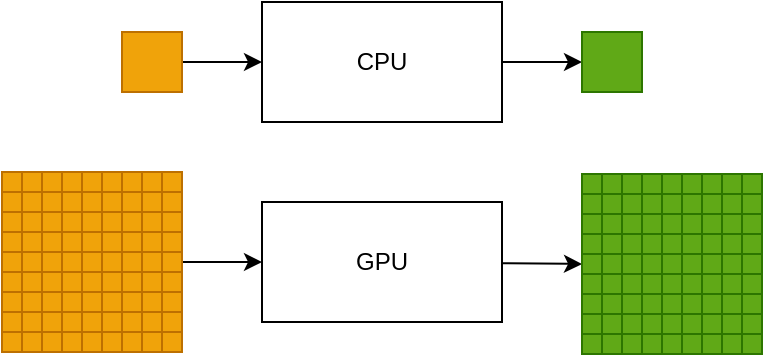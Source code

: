 <mxfile>
    <diagram id="CDDgfF9AUKFzXcaufcwi" name="Page-1">
        <mxGraphModel dx="642" dy="1118" grid="1" gridSize="10" guides="1" tooltips="1" connect="1" arrows="1" fold="1" page="1" pageScale="1" pageWidth="850" pageHeight="1100" math="0" shadow="0">
            <root>
                <mxCell id="0"/>
                <mxCell id="1" parent="0"/>
                <mxCell id="7" value="" style="edgeStyle=none;html=1;" parent="1" source="2" target="4" edge="1">
                    <mxGeometry relative="1" as="geometry"/>
                </mxCell>
                <mxCell id="2" value="CPU" style="rounded=0;whiteSpace=wrap;html=1;" parent="1" vertex="1">
                    <mxGeometry x="240" y="290" width="120" height="60" as="geometry"/>
                </mxCell>
                <mxCell id="6" value="" style="edgeStyle=none;html=1;" parent="1" source="3" target="2" edge="1">
                    <mxGeometry relative="1" as="geometry"/>
                </mxCell>
                <mxCell id="3" value="" style="rounded=0;whiteSpace=wrap;html=1;fillColor=#f0a30a;fontColor=#000000;strokeColor=#BD7000;" parent="1" vertex="1">
                    <mxGeometry x="170" y="305" width="30" height="30" as="geometry"/>
                </mxCell>
                <mxCell id="4" value="" style="rounded=0;whiteSpace=wrap;html=1;fillColor=#60a917;fontColor=#ffffff;strokeColor=#2D7600;" parent="1" vertex="1">
                    <mxGeometry x="400" y="305" width="30" height="30" as="geometry"/>
                </mxCell>
                <mxCell id="308" style="edgeStyle=none;html=1;entryX=0;entryY=0.5;entryDx=0;entryDy=0;" parent="1" source="9" target="240" edge="1">
                    <mxGeometry relative="1" as="geometry">
                        <mxPoint x="380" y="430" as="targetPoint"/>
                    </mxGeometry>
                </mxCell>
                <mxCell id="9" value="GPU" style="rounded=0;whiteSpace=wrap;html=1;" parent="1" vertex="1">
                    <mxGeometry x="240" y="390" width="120" height="60" as="geometry"/>
                </mxCell>
                <mxCell id="298" style="edgeStyle=none;html=1;exitX=1;exitY=0.5;exitDx=0;exitDy=0;entryX=0;entryY=0.5;entryDx=0;entryDy=0;" parent="1" source="133" target="9" edge="1">
                    <mxGeometry relative="1" as="geometry"/>
                </mxCell>
                <mxCell id="306" value="" style="group" parent="1" vertex="1" connectable="0">
                    <mxGeometry x="400" y="376" width="90" height="90" as="geometry"/>
                </mxCell>
                <mxCell id="179" value="" style="group;fillColor=#60a917;fontColor=#ffffff;strokeColor=#2D7600;container=0;" parent="306" vertex="1" connectable="0">
                    <mxGeometry x="60" width="30" height="30" as="geometry"/>
                </mxCell>
                <mxCell id="218" value="" style="group;fillColor=#60a917;fontColor=#ffffff;strokeColor=#2D7600;container=0;" parent="306" vertex="1" connectable="0">
                    <mxGeometry x="60" y="30" width="30" height="30" as="geometry"/>
                </mxCell>
                <mxCell id="257" value="" style="group;fillColor=#60a917;fontColor=#ffffff;strokeColor=#2D7600;container=0;" parent="306" vertex="1" connectable="0">
                    <mxGeometry x="60" y="60" width="30" height="30" as="geometry"/>
                </mxCell>
                <mxCell id="180" value="" style="group;fillColor=#60a917;fontColor=#ffffff;strokeColor=#2D7600;container=0;" parent="306" vertex="1" connectable="0">
                    <mxGeometry x="60" width="30" height="30" as="geometry"/>
                </mxCell>
                <mxCell id="210" value="" style="group;fillColor=#60a917;fontColor=#ffffff;strokeColor=#2D7600;container=0;" parent="306" vertex="1" connectable="0">
                    <mxGeometry x="60" y="10" width="30" height="10" as="geometry"/>
                </mxCell>
                <mxCell id="214" value="" style="group;fillColor=#60a917;fontColor=#ffffff;strokeColor=#2D7600;container=0;" parent="306" vertex="1" connectable="0">
                    <mxGeometry x="60" y="20" width="30" height="10" as="geometry"/>
                </mxCell>
                <mxCell id="181" value="" style="rounded=0;whiteSpace=wrap;html=1;fillColor=#60a917;fontColor=#ffffff;strokeColor=#2D7600;container=0;" parent="306" vertex="1">
                    <mxGeometry x="80" width="10" height="10" as="geometry"/>
                </mxCell>
                <mxCell id="182" value="" style="rounded=0;whiteSpace=wrap;html=1;fillColor=#60a917;fontColor=#ffffff;strokeColor=#2D7600;container=0;" parent="306" vertex="1">
                    <mxGeometry x="70" width="10" height="10" as="geometry"/>
                </mxCell>
                <mxCell id="183" value="" style="rounded=0;whiteSpace=wrap;html=1;fillColor=#60a917;fontColor=#ffffff;strokeColor=#2D7600;container=0;" parent="306" vertex="1">
                    <mxGeometry x="60" width="10" height="10" as="geometry"/>
                </mxCell>
                <mxCell id="184" value="" style="group;fillColor=#60a917;fontColor=#ffffff;strokeColor=#2D7600;container=0;" parent="306" vertex="1" connectable="0">
                    <mxGeometry x="30" width="30" height="30" as="geometry"/>
                </mxCell>
                <mxCell id="185" value="" style="group;fillColor=#60a917;fontColor=#ffffff;strokeColor=#2D7600;container=0;" parent="306" vertex="1" connectable="0">
                    <mxGeometry x="30" width="30" height="10" as="geometry"/>
                </mxCell>
                <mxCell id="189" value="" style="group;fillColor=#60a917;fontColor=#ffffff;strokeColor=#2D7600;container=0;" parent="306" vertex="1" connectable="0">
                    <mxGeometry x="30" y="10" width="30" height="20" as="geometry"/>
                </mxCell>
                <mxCell id="206" value="" style="group;fillColor=#60a917;fontColor=#ffffff;strokeColor=#2D7600;container=0;" parent="306" vertex="1" connectable="0">
                    <mxGeometry x="30" y="20" width="30" height="10" as="geometry"/>
                </mxCell>
                <mxCell id="186" value="" style="rounded=0;whiteSpace=wrap;html=1;fillColor=#60a917;fontColor=#ffffff;strokeColor=#2D7600;container=0;" parent="306" vertex="1">
                    <mxGeometry x="50" width="10" height="10" as="geometry"/>
                </mxCell>
                <mxCell id="187" value="" style="rounded=0;whiteSpace=wrap;html=1;fillColor=#60a917;fontColor=#ffffff;strokeColor=#2D7600;container=0;" parent="306" vertex="1">
                    <mxGeometry x="40" width="10" height="10" as="geometry"/>
                </mxCell>
                <mxCell id="188" value="" style="rounded=0;whiteSpace=wrap;html=1;fillColor=#60a917;fontColor=#ffffff;strokeColor=#2D7600;container=0;" parent="306" vertex="1">
                    <mxGeometry x="30" width="10" height="10" as="geometry"/>
                </mxCell>
                <mxCell id="190" value="" style="rounded=0;whiteSpace=wrap;html=1;fillColor=#60a917;fontColor=#ffffff;strokeColor=#2D7600;container=0;" parent="306" vertex="1">
                    <mxGeometry x="50" y="10" width="10" height="10" as="geometry"/>
                </mxCell>
                <mxCell id="191" value="" style="rounded=0;whiteSpace=wrap;html=1;fillColor=#60a917;fontColor=#ffffff;strokeColor=#2D7600;container=0;" parent="306" vertex="1">
                    <mxGeometry x="40" y="10" width="10" height="10" as="geometry"/>
                </mxCell>
                <mxCell id="192" value="" style="rounded=0;whiteSpace=wrap;html=1;fillColor=#60a917;fontColor=#ffffff;strokeColor=#2D7600;container=0;" parent="306" vertex="1">
                    <mxGeometry x="30" y="10" width="10" height="10" as="geometry"/>
                </mxCell>
                <mxCell id="193" value="" style="group;fillColor=#60a917;fontColor=#ffffff;strokeColor=#2D7600;container=0;" parent="306" vertex="1" connectable="0">
                    <mxGeometry width="30" height="30" as="geometry"/>
                </mxCell>
                <mxCell id="194" value="" style="group;fillColor=#60a917;fontColor=#ffffff;strokeColor=#2D7600;container=0;" parent="306" vertex="1" connectable="0">
                    <mxGeometry width="30" height="10" as="geometry"/>
                </mxCell>
                <mxCell id="198" value="" style="group;fillColor=#60a917;fontColor=#ffffff;strokeColor=#2D7600;container=0;" parent="306" vertex="1" connectable="0">
                    <mxGeometry y="10" width="30" height="10" as="geometry"/>
                </mxCell>
                <mxCell id="202" value="" style="group;fillColor=#60a917;fontColor=#ffffff;strokeColor=#2D7600;container=0;" parent="306" vertex="1" connectable="0">
                    <mxGeometry y="20" width="30" height="10" as="geometry"/>
                </mxCell>
                <mxCell id="195" value="" style="rounded=0;whiteSpace=wrap;html=1;fillColor=#60a917;fontColor=#ffffff;strokeColor=#2D7600;container=0;" parent="306" vertex="1">
                    <mxGeometry x="20" width="10" height="10" as="geometry"/>
                </mxCell>
                <mxCell id="196" value="" style="rounded=0;whiteSpace=wrap;html=1;fillColor=#60a917;fontColor=#ffffff;strokeColor=#2D7600;container=0;" parent="306" vertex="1">
                    <mxGeometry x="10" width="10" height="10" as="geometry"/>
                </mxCell>
                <mxCell id="197" value="" style="rounded=0;whiteSpace=wrap;html=1;fillColor=#60a917;fontColor=#ffffff;strokeColor=#2D7600;container=0;" parent="306" vertex="1">
                    <mxGeometry width="10" height="10" as="geometry"/>
                </mxCell>
                <mxCell id="199" value="" style="rounded=0;whiteSpace=wrap;html=1;fillColor=#60a917;fontColor=#ffffff;strokeColor=#2D7600;container=0;" parent="306" vertex="1">
                    <mxGeometry x="20" y="10" width="10" height="10" as="geometry"/>
                </mxCell>
                <mxCell id="200" value="" style="rounded=0;whiteSpace=wrap;html=1;fillColor=#60a917;fontColor=#ffffff;strokeColor=#2D7600;container=0;" parent="306" vertex="1">
                    <mxGeometry x="10" y="10" width="10" height="10" as="geometry"/>
                </mxCell>
                <mxCell id="201" value="" style="rounded=0;whiteSpace=wrap;html=1;fillColor=#60a917;fontColor=#ffffff;strokeColor=#2D7600;container=0;" parent="306" vertex="1">
                    <mxGeometry y="10" width="10" height="10" as="geometry"/>
                </mxCell>
                <mxCell id="203" value="" style="rounded=0;whiteSpace=wrap;html=1;fillColor=#60a917;fontColor=#ffffff;strokeColor=#2D7600;container=0;" parent="306" vertex="1">
                    <mxGeometry x="20" y="20" width="10" height="10" as="geometry"/>
                </mxCell>
                <mxCell id="204" value="" style="rounded=0;whiteSpace=wrap;html=1;fillColor=#60a917;fontColor=#ffffff;strokeColor=#2D7600;container=0;" parent="306" vertex="1">
                    <mxGeometry x="10" y="20" width="10" height="10" as="geometry"/>
                </mxCell>
                <mxCell id="205" value="" style="rounded=0;whiteSpace=wrap;html=1;fillColor=#60a917;fontColor=#ffffff;strokeColor=#2D7600;container=0;" parent="306" vertex="1">
                    <mxGeometry y="20" width="10" height="10" as="geometry"/>
                </mxCell>
                <mxCell id="207" value="" style="rounded=0;whiteSpace=wrap;html=1;fillColor=#60a917;fontColor=#ffffff;strokeColor=#2D7600;container=0;" parent="306" vertex="1">
                    <mxGeometry x="50" y="20" width="10" height="10" as="geometry"/>
                </mxCell>
                <mxCell id="208" value="" style="rounded=0;whiteSpace=wrap;html=1;fillColor=#60a917;fontColor=#ffffff;strokeColor=#2D7600;container=0;" parent="306" vertex="1">
                    <mxGeometry x="40" y="20" width="10" height="10" as="geometry"/>
                </mxCell>
                <mxCell id="209" value="" style="rounded=0;whiteSpace=wrap;html=1;fillColor=#60a917;fontColor=#ffffff;strokeColor=#2D7600;container=0;" parent="306" vertex="1">
                    <mxGeometry x="30" y="20" width="10" height="10" as="geometry"/>
                </mxCell>
                <mxCell id="211" value="" style="rounded=0;whiteSpace=wrap;html=1;fillColor=#60a917;fontColor=#ffffff;strokeColor=#2D7600;container=0;" parent="306" vertex="1">
                    <mxGeometry x="80" y="10" width="10" height="10" as="geometry"/>
                </mxCell>
                <mxCell id="212" value="" style="rounded=0;whiteSpace=wrap;html=1;fillColor=#60a917;fontColor=#ffffff;strokeColor=#2D7600;container=0;" parent="306" vertex="1">
                    <mxGeometry x="70" y="10" width="10" height="10" as="geometry"/>
                </mxCell>
                <mxCell id="213" value="" style="rounded=0;whiteSpace=wrap;html=1;fillColor=#60a917;fontColor=#ffffff;strokeColor=#2D7600;container=0;" parent="306" vertex="1">
                    <mxGeometry x="60" y="10" width="10" height="10" as="geometry"/>
                </mxCell>
                <mxCell id="215" value="" style="rounded=0;whiteSpace=wrap;html=1;fillColor=#60a917;fontColor=#ffffff;strokeColor=#2D7600;container=0;" parent="306" vertex="1">
                    <mxGeometry x="80" y="20" width="10" height="10" as="geometry"/>
                </mxCell>
                <mxCell id="216" value="" style="rounded=0;whiteSpace=wrap;html=1;fillColor=#60a917;fontColor=#ffffff;strokeColor=#2D7600;container=0;" parent="306" vertex="1">
                    <mxGeometry x="70" y="20" width="10" height="10" as="geometry"/>
                </mxCell>
                <mxCell id="217" value="" style="rounded=0;whiteSpace=wrap;html=1;fillColor=#60a917;fontColor=#ffffff;strokeColor=#2D7600;container=0;" parent="306" vertex="1">
                    <mxGeometry x="60" y="20" width="10" height="10" as="geometry"/>
                </mxCell>
                <mxCell id="219" value="" style="group;fillColor=#60a917;fontColor=#ffffff;strokeColor=#2D7600;container=0;" parent="306" vertex="1" connectable="0">
                    <mxGeometry x="60" y="30" width="30" height="30" as="geometry"/>
                </mxCell>
                <mxCell id="249" value="" style="group;fillColor=#60a917;fontColor=#ffffff;strokeColor=#2D7600;container=0;" parent="306" vertex="1" connectable="0">
                    <mxGeometry x="60" y="40" width="30" height="10" as="geometry"/>
                </mxCell>
                <mxCell id="253" value="" style="group;fillColor=#60a917;fontColor=#ffffff;strokeColor=#2D7600;container=0;" parent="306" vertex="1" connectable="0">
                    <mxGeometry x="60" y="50" width="30" height="10" as="geometry"/>
                </mxCell>
                <mxCell id="220" value="" style="rounded=0;whiteSpace=wrap;html=1;fillColor=#60a917;fontColor=#ffffff;strokeColor=#2D7600;container=0;" parent="306" vertex="1">
                    <mxGeometry x="80" y="30" width="10" height="10" as="geometry"/>
                </mxCell>
                <mxCell id="221" value="" style="rounded=0;whiteSpace=wrap;html=1;fillColor=#60a917;fontColor=#ffffff;strokeColor=#2D7600;container=0;" parent="306" vertex="1">
                    <mxGeometry x="70" y="30" width="10" height="10" as="geometry"/>
                </mxCell>
                <mxCell id="222" value="" style="rounded=0;whiteSpace=wrap;html=1;fillColor=#60a917;fontColor=#ffffff;strokeColor=#2D7600;container=0;" parent="306" vertex="1">
                    <mxGeometry x="60" y="30" width="10" height="10" as="geometry"/>
                </mxCell>
                <mxCell id="223" value="" style="group;fillColor=#60a917;fontColor=#ffffff;strokeColor=#2D7600;container=0;" parent="306" vertex="1" connectable="0">
                    <mxGeometry x="30" y="30" width="30" height="30" as="geometry"/>
                </mxCell>
                <mxCell id="224" value="" style="group;fillColor=#60a917;fontColor=#ffffff;strokeColor=#2D7600;container=0;" parent="306" vertex="1" connectable="0">
                    <mxGeometry x="30" y="30" width="30" height="10" as="geometry"/>
                </mxCell>
                <mxCell id="228" value="" style="group;fillColor=#60a917;fontColor=#ffffff;strokeColor=#2D7600;container=0;" parent="306" vertex="1" connectable="0">
                    <mxGeometry x="30" y="40" width="30" height="20" as="geometry"/>
                </mxCell>
                <mxCell id="245" value="" style="group;fillColor=#60a917;fontColor=#ffffff;strokeColor=#2D7600;container=0;" parent="306" vertex="1" connectable="0">
                    <mxGeometry x="30" y="50" width="30" height="10" as="geometry"/>
                </mxCell>
                <mxCell id="225" value="" style="rounded=0;whiteSpace=wrap;html=1;fillColor=#60a917;fontColor=#ffffff;strokeColor=#2D7600;container=0;" parent="306" vertex="1">
                    <mxGeometry x="50" y="30" width="10" height="10" as="geometry"/>
                </mxCell>
                <mxCell id="226" value="" style="rounded=0;whiteSpace=wrap;html=1;fillColor=#60a917;fontColor=#ffffff;strokeColor=#2D7600;container=0;" parent="306" vertex="1">
                    <mxGeometry x="40" y="30" width="10" height="10" as="geometry"/>
                </mxCell>
                <mxCell id="227" value="" style="rounded=0;whiteSpace=wrap;html=1;fillColor=#60a917;fontColor=#ffffff;strokeColor=#2D7600;container=0;" parent="306" vertex="1">
                    <mxGeometry x="30" y="30" width="10" height="10" as="geometry"/>
                </mxCell>
                <mxCell id="229" value="" style="rounded=0;whiteSpace=wrap;html=1;fillColor=#60a917;fontColor=#ffffff;strokeColor=#2D7600;container=0;" parent="306" vertex="1">
                    <mxGeometry x="50" y="40" width="10" height="10" as="geometry"/>
                </mxCell>
                <mxCell id="230" value="" style="rounded=0;whiteSpace=wrap;html=1;fillColor=#60a917;fontColor=#ffffff;strokeColor=#2D7600;container=0;" parent="306" vertex="1">
                    <mxGeometry x="40" y="40" width="10" height="10" as="geometry"/>
                </mxCell>
                <mxCell id="231" value="" style="rounded=0;whiteSpace=wrap;html=1;fillColor=#60a917;fontColor=#ffffff;strokeColor=#2D7600;container=0;" parent="306" vertex="1">
                    <mxGeometry x="30" y="40" width="10" height="10" as="geometry"/>
                </mxCell>
                <mxCell id="232" value="" style="group;fillColor=#60a917;fontColor=#ffffff;strokeColor=#2D7600;container=0;" parent="306" vertex="1" connectable="0">
                    <mxGeometry y="30" width="30" height="30" as="geometry"/>
                </mxCell>
                <mxCell id="233" value="" style="group;fillColor=#60a917;fontColor=#ffffff;strokeColor=#2D7600;container=0;" parent="306" vertex="1" connectable="0">
                    <mxGeometry y="30" width="30" height="10" as="geometry"/>
                </mxCell>
                <mxCell id="237" value="" style="group;fillColor=#60a917;fontColor=#ffffff;strokeColor=#2D7600;container=0;" parent="306" vertex="1" connectable="0">
                    <mxGeometry y="40" width="30" height="10" as="geometry"/>
                </mxCell>
                <mxCell id="241" value="" style="group;fillColor=#60a917;fontColor=#ffffff;strokeColor=#2D7600;container=0;" parent="306" vertex="1" connectable="0">
                    <mxGeometry y="50" width="30" height="10" as="geometry"/>
                </mxCell>
                <mxCell id="234" value="" style="rounded=0;whiteSpace=wrap;html=1;fillColor=#60a917;fontColor=#ffffff;strokeColor=#2D7600;container=0;" parent="306" vertex="1">
                    <mxGeometry x="20" y="30" width="10" height="10" as="geometry"/>
                </mxCell>
                <mxCell id="235" value="" style="rounded=0;whiteSpace=wrap;html=1;fillColor=#60a917;fontColor=#ffffff;strokeColor=#2D7600;container=0;" parent="306" vertex="1">
                    <mxGeometry x="10" y="30" width="10" height="10" as="geometry"/>
                </mxCell>
                <mxCell id="236" value="" style="rounded=0;whiteSpace=wrap;html=1;fillColor=#60a917;fontColor=#ffffff;strokeColor=#2D7600;container=0;" parent="306" vertex="1">
                    <mxGeometry y="30" width="10" height="10" as="geometry"/>
                </mxCell>
                <mxCell id="238" value="" style="rounded=0;whiteSpace=wrap;html=1;fillColor=#60a917;fontColor=#ffffff;strokeColor=#2D7600;container=0;" parent="306" vertex="1">
                    <mxGeometry x="20" y="40" width="10" height="10" as="geometry"/>
                </mxCell>
                <mxCell id="239" value="" style="rounded=0;whiteSpace=wrap;html=1;fillColor=#60a917;fontColor=#ffffff;strokeColor=#2D7600;container=0;" parent="306" vertex="1">
                    <mxGeometry x="10" y="40" width="10" height="10" as="geometry"/>
                </mxCell>
                <mxCell id="240" value="" style="rounded=0;whiteSpace=wrap;html=1;fillColor=#60a917;fontColor=#ffffff;strokeColor=#2D7600;container=0;" parent="306" vertex="1">
                    <mxGeometry y="40" width="10" height="10" as="geometry"/>
                </mxCell>
                <mxCell id="242" value="" style="rounded=0;whiteSpace=wrap;html=1;fillColor=#60a917;fontColor=#ffffff;strokeColor=#2D7600;container=0;" parent="306" vertex="1">
                    <mxGeometry x="20" y="50" width="10" height="10" as="geometry"/>
                </mxCell>
                <mxCell id="243" value="" style="rounded=0;whiteSpace=wrap;html=1;fillColor=#60a917;fontColor=#ffffff;strokeColor=#2D7600;container=0;" parent="306" vertex="1">
                    <mxGeometry x="10" y="50" width="10" height="10" as="geometry"/>
                </mxCell>
                <mxCell id="244" value="" style="rounded=0;whiteSpace=wrap;html=1;fillColor=#60a917;fontColor=#ffffff;strokeColor=#2D7600;container=0;" parent="306" vertex="1">
                    <mxGeometry y="50" width="10" height="10" as="geometry"/>
                </mxCell>
                <mxCell id="246" value="" style="rounded=0;whiteSpace=wrap;html=1;fillColor=#60a917;fontColor=#ffffff;strokeColor=#2D7600;container=0;" parent="306" vertex="1">
                    <mxGeometry x="50" y="50" width="10" height="10" as="geometry"/>
                </mxCell>
                <mxCell id="247" value="" style="rounded=0;whiteSpace=wrap;html=1;fillColor=#60a917;fontColor=#ffffff;strokeColor=#2D7600;container=0;" parent="306" vertex="1">
                    <mxGeometry x="40" y="50" width="10" height="10" as="geometry"/>
                </mxCell>
                <mxCell id="248" value="" style="rounded=0;whiteSpace=wrap;html=1;fillColor=#60a917;fontColor=#ffffff;strokeColor=#2D7600;container=0;" parent="306" vertex="1">
                    <mxGeometry x="30" y="50" width="10" height="10" as="geometry"/>
                </mxCell>
                <mxCell id="250" value="" style="rounded=0;whiteSpace=wrap;html=1;fillColor=#60a917;fontColor=#ffffff;strokeColor=#2D7600;container=0;" parent="306" vertex="1">
                    <mxGeometry x="80" y="40" width="10" height="10" as="geometry"/>
                </mxCell>
                <mxCell id="251" value="" style="rounded=0;whiteSpace=wrap;html=1;fillColor=#60a917;fontColor=#ffffff;strokeColor=#2D7600;container=0;" parent="306" vertex="1">
                    <mxGeometry x="70" y="40" width="10" height="10" as="geometry"/>
                </mxCell>
                <mxCell id="252" value="" style="rounded=0;whiteSpace=wrap;html=1;fillColor=#60a917;fontColor=#ffffff;strokeColor=#2D7600;container=0;" parent="306" vertex="1">
                    <mxGeometry x="60" y="40" width="10" height="10" as="geometry"/>
                </mxCell>
                <mxCell id="254" value="" style="rounded=0;whiteSpace=wrap;html=1;fillColor=#60a917;fontColor=#ffffff;strokeColor=#2D7600;container=0;" parent="306" vertex="1">
                    <mxGeometry x="80" y="50" width="10" height="10" as="geometry"/>
                </mxCell>
                <mxCell id="255" value="" style="rounded=0;whiteSpace=wrap;html=1;fillColor=#60a917;fontColor=#ffffff;strokeColor=#2D7600;container=0;" parent="306" vertex="1">
                    <mxGeometry x="70" y="50" width="10" height="10" as="geometry"/>
                </mxCell>
                <mxCell id="256" value="" style="rounded=0;whiteSpace=wrap;html=1;fillColor=#60a917;fontColor=#ffffff;strokeColor=#2D7600;container=0;" parent="306" vertex="1">
                    <mxGeometry x="60" y="50" width="10" height="10" as="geometry"/>
                </mxCell>
                <mxCell id="258" value="" style="group;fillColor=#60a917;fontColor=#ffffff;strokeColor=#2D7600;container=0;" parent="306" vertex="1" connectable="0">
                    <mxGeometry x="60" y="60" width="30" height="30" as="geometry"/>
                </mxCell>
                <mxCell id="288" value="" style="group;fillColor=#60a917;fontColor=#ffffff;strokeColor=#2D7600;container=0;" parent="306" vertex="1" connectable="0">
                    <mxGeometry x="60" y="70" width="30" height="10" as="geometry"/>
                </mxCell>
                <mxCell id="292" value="" style="group;fillColor=#60a917;fontColor=#ffffff;strokeColor=#2D7600;container=0;" parent="306" vertex="1" connectable="0">
                    <mxGeometry x="60" y="80" width="30" height="10" as="geometry"/>
                </mxCell>
                <mxCell id="259" value="" style="rounded=0;whiteSpace=wrap;html=1;fillColor=#60a917;fontColor=#ffffff;strokeColor=#2D7600;container=0;" parent="306" vertex="1">
                    <mxGeometry x="80" y="60" width="10" height="10" as="geometry"/>
                </mxCell>
                <mxCell id="260" value="" style="rounded=0;whiteSpace=wrap;html=1;fillColor=#60a917;fontColor=#ffffff;strokeColor=#2D7600;container=0;" parent="306" vertex="1">
                    <mxGeometry x="70" y="60" width="10" height="10" as="geometry"/>
                </mxCell>
                <mxCell id="261" value="" style="rounded=0;whiteSpace=wrap;html=1;fillColor=#60a917;fontColor=#ffffff;strokeColor=#2D7600;container=0;" parent="306" vertex="1">
                    <mxGeometry x="60" y="60" width="10" height="10" as="geometry"/>
                </mxCell>
                <mxCell id="262" value="" style="group;fillColor=#60a917;fontColor=#ffffff;strokeColor=#2D7600;container=0;" parent="306" vertex="1" connectable="0">
                    <mxGeometry x="30" y="60" width="30" height="30" as="geometry"/>
                </mxCell>
                <mxCell id="263" value="" style="group;fillColor=#60a917;fontColor=#ffffff;strokeColor=#2D7600;container=0;" parent="306" vertex="1" connectable="0">
                    <mxGeometry x="30" y="60" width="30" height="10" as="geometry"/>
                </mxCell>
                <mxCell id="267" value="" style="group;fillColor=#60a917;fontColor=#ffffff;strokeColor=#2D7600;container=0;" parent="306" vertex="1" connectable="0">
                    <mxGeometry x="30" y="70" width="30" height="20" as="geometry"/>
                </mxCell>
                <mxCell id="284" value="" style="group;fillColor=#60a917;fontColor=#ffffff;strokeColor=#2D7600;container=0;" parent="306" vertex="1" connectable="0">
                    <mxGeometry x="30" y="80" width="30" height="10" as="geometry"/>
                </mxCell>
                <mxCell id="264" value="" style="rounded=0;whiteSpace=wrap;html=1;fillColor=#60a917;fontColor=#ffffff;strokeColor=#2D7600;container=0;" parent="306" vertex="1">
                    <mxGeometry x="50" y="60" width="10" height="10" as="geometry"/>
                </mxCell>
                <mxCell id="265" value="" style="rounded=0;whiteSpace=wrap;html=1;fillColor=#60a917;fontColor=#ffffff;strokeColor=#2D7600;container=0;" parent="306" vertex="1">
                    <mxGeometry x="40" y="60" width="10" height="10" as="geometry"/>
                </mxCell>
                <mxCell id="266" value="" style="rounded=0;whiteSpace=wrap;html=1;fillColor=#60a917;fontColor=#ffffff;strokeColor=#2D7600;container=0;" parent="306" vertex="1">
                    <mxGeometry x="30" y="60" width="10" height="10" as="geometry"/>
                </mxCell>
                <mxCell id="268" value="" style="rounded=0;whiteSpace=wrap;html=1;fillColor=#60a917;fontColor=#ffffff;strokeColor=#2D7600;container=0;" parent="306" vertex="1">
                    <mxGeometry x="50" y="70" width="10" height="10" as="geometry"/>
                </mxCell>
                <mxCell id="269" value="" style="rounded=0;whiteSpace=wrap;html=1;fillColor=#60a917;fontColor=#ffffff;strokeColor=#2D7600;container=0;" parent="306" vertex="1">
                    <mxGeometry x="40" y="70" width="10" height="10" as="geometry"/>
                </mxCell>
                <mxCell id="270" value="" style="rounded=0;whiteSpace=wrap;html=1;fillColor=#60a917;fontColor=#ffffff;strokeColor=#2D7600;container=0;" parent="306" vertex="1">
                    <mxGeometry x="30" y="70" width="10" height="10" as="geometry"/>
                </mxCell>
                <mxCell id="271" value="" style="group;fillColor=#60a917;fontColor=#ffffff;strokeColor=#2D7600;container=0;" parent="306" vertex="1" connectable="0">
                    <mxGeometry y="60" width="30" height="30" as="geometry"/>
                </mxCell>
                <mxCell id="272" value="" style="group;fillColor=#60a917;fontColor=#ffffff;strokeColor=#2D7600;container=0;" parent="306" vertex="1" connectable="0">
                    <mxGeometry y="60" width="30" height="10" as="geometry"/>
                </mxCell>
                <mxCell id="276" value="" style="group;fillColor=#60a917;fontColor=#ffffff;strokeColor=#2D7600;container=0;" parent="306" vertex="1" connectable="0">
                    <mxGeometry y="70" width="30" height="10" as="geometry"/>
                </mxCell>
                <mxCell id="280" value="" style="group;fillColor=#60a917;fontColor=#ffffff;strokeColor=#2D7600;container=0;" parent="306" vertex="1" connectable="0">
                    <mxGeometry y="80" width="30" height="10" as="geometry"/>
                </mxCell>
                <mxCell id="273" value="" style="rounded=0;whiteSpace=wrap;html=1;fillColor=#60a917;fontColor=#ffffff;strokeColor=#2D7600;container=0;" parent="306" vertex="1">
                    <mxGeometry x="20" y="60" width="10" height="10" as="geometry"/>
                </mxCell>
                <mxCell id="274" value="" style="rounded=0;whiteSpace=wrap;html=1;fillColor=#60a917;fontColor=#ffffff;strokeColor=#2D7600;container=0;" parent="306" vertex="1">
                    <mxGeometry x="10" y="60" width="10" height="10" as="geometry"/>
                </mxCell>
                <mxCell id="275" value="" style="rounded=0;whiteSpace=wrap;html=1;fillColor=#60a917;fontColor=#ffffff;strokeColor=#2D7600;container=0;" parent="306" vertex="1">
                    <mxGeometry y="60" width="10" height="10" as="geometry"/>
                </mxCell>
                <mxCell id="277" value="" style="rounded=0;whiteSpace=wrap;html=1;fillColor=#60a917;fontColor=#ffffff;strokeColor=#2D7600;container=0;" parent="306" vertex="1">
                    <mxGeometry x="20" y="70" width="10" height="10" as="geometry"/>
                </mxCell>
                <mxCell id="278" value="" style="rounded=0;whiteSpace=wrap;html=1;fillColor=#60a917;fontColor=#ffffff;strokeColor=#2D7600;container=0;" parent="306" vertex="1">
                    <mxGeometry x="10" y="70" width="10" height="10" as="geometry"/>
                </mxCell>
                <mxCell id="279" value="" style="rounded=0;whiteSpace=wrap;html=1;fillColor=#60a917;fontColor=#ffffff;strokeColor=#2D7600;container=0;" parent="306" vertex="1">
                    <mxGeometry y="70" width="10" height="10" as="geometry"/>
                </mxCell>
                <mxCell id="281" value="" style="rounded=0;whiteSpace=wrap;html=1;fillColor=#60a917;fontColor=#ffffff;strokeColor=#2D7600;container=0;" parent="306" vertex="1">
                    <mxGeometry x="20" y="80" width="10" height="10" as="geometry"/>
                </mxCell>
                <mxCell id="282" value="" style="rounded=0;whiteSpace=wrap;html=1;fillColor=#60a917;fontColor=#ffffff;strokeColor=#2D7600;container=0;" parent="306" vertex="1">
                    <mxGeometry x="10" y="80" width="10" height="10" as="geometry"/>
                </mxCell>
                <mxCell id="283" value="" style="rounded=0;whiteSpace=wrap;html=1;fillColor=#60a917;fontColor=#ffffff;strokeColor=#2D7600;container=0;" parent="306" vertex="1">
                    <mxGeometry y="80" width="10" height="10" as="geometry"/>
                </mxCell>
                <mxCell id="285" value="" style="rounded=0;whiteSpace=wrap;html=1;fillColor=#60a917;fontColor=#ffffff;strokeColor=#2D7600;container=0;" parent="306" vertex="1">
                    <mxGeometry x="50" y="80" width="10" height="10" as="geometry"/>
                </mxCell>
                <mxCell id="286" value="" style="rounded=0;whiteSpace=wrap;html=1;fillColor=#60a917;fontColor=#ffffff;strokeColor=#2D7600;container=0;" parent="306" vertex="1">
                    <mxGeometry x="40" y="80" width="10" height="10" as="geometry"/>
                </mxCell>
                <mxCell id="287" value="" style="rounded=0;whiteSpace=wrap;html=1;fillColor=#60a917;fontColor=#ffffff;strokeColor=#2D7600;container=0;" parent="306" vertex="1">
                    <mxGeometry x="30" y="80" width="10" height="10" as="geometry"/>
                </mxCell>
                <mxCell id="289" value="" style="rounded=0;whiteSpace=wrap;html=1;fillColor=#60a917;fontColor=#ffffff;strokeColor=#2D7600;container=0;" parent="306" vertex="1">
                    <mxGeometry x="80" y="70" width="10" height="10" as="geometry"/>
                </mxCell>
                <mxCell id="290" value="" style="rounded=0;whiteSpace=wrap;html=1;fillColor=#60a917;fontColor=#ffffff;strokeColor=#2D7600;container=0;" parent="306" vertex="1">
                    <mxGeometry x="70" y="70" width="10" height="10" as="geometry"/>
                </mxCell>
                <mxCell id="291" value="" style="rounded=0;whiteSpace=wrap;html=1;fillColor=#60a917;fontColor=#ffffff;strokeColor=#2D7600;container=0;" parent="306" vertex="1">
                    <mxGeometry x="60" y="70" width="10" height="10" as="geometry"/>
                </mxCell>
                <mxCell id="293" value="" style="rounded=0;whiteSpace=wrap;html=1;fillColor=#60a917;fontColor=#ffffff;strokeColor=#2D7600;container=0;" parent="306" vertex="1">
                    <mxGeometry x="80" y="80" width="10" height="10" as="geometry"/>
                </mxCell>
                <mxCell id="294" value="" style="rounded=0;whiteSpace=wrap;html=1;fillColor=#60a917;fontColor=#ffffff;strokeColor=#2D7600;container=0;" parent="306" vertex="1">
                    <mxGeometry x="70" y="80" width="10" height="10" as="geometry"/>
                </mxCell>
                <mxCell id="295" value="" style="rounded=0;whiteSpace=wrap;html=1;fillColor=#60a917;fontColor=#ffffff;strokeColor=#2D7600;container=0;" parent="306" vertex="1">
                    <mxGeometry x="60" y="80" width="10" height="10" as="geometry"/>
                </mxCell>
                <mxCell id="11" value="" style="rounded=0;whiteSpace=wrap;html=1;fillColor=#f0a30a;fontColor=#000000;strokeColor=#BD7000;container=0;" parent="1" vertex="1">
                    <mxGeometry x="190" y="375" width="10" height="10" as="geometry"/>
                </mxCell>
                <mxCell id="13" value="" style="rounded=0;whiteSpace=wrap;html=1;fillColor=#f0a30a;fontColor=#000000;strokeColor=#BD7000;container=0;" parent="1" vertex="1">
                    <mxGeometry x="180" y="375" width="10" height="10" as="geometry"/>
                </mxCell>
                <mxCell id="14" value="" style="rounded=0;whiteSpace=wrap;html=1;fillColor=#f0a30a;fontColor=#000000;strokeColor=#BD7000;container=0;" parent="1" vertex="1">
                    <mxGeometry x="170" y="375" width="10" height="10" as="geometry"/>
                </mxCell>
                <mxCell id="77" value="" style="rounded=0;whiteSpace=wrap;html=1;fillColor=#f0a30a;fontColor=#000000;strokeColor=#BD7000;container=0;" parent="1" vertex="1">
                    <mxGeometry x="160" y="375" width="10" height="10" as="geometry"/>
                </mxCell>
                <mxCell id="78" value="" style="rounded=0;whiteSpace=wrap;html=1;fillColor=#f0a30a;fontColor=#000000;strokeColor=#BD7000;container=0;" parent="1" vertex="1">
                    <mxGeometry x="150" y="375" width="10" height="10" as="geometry"/>
                </mxCell>
                <mxCell id="79" value="" style="rounded=0;whiteSpace=wrap;html=1;fillColor=#f0a30a;fontColor=#000000;strokeColor=#BD7000;container=0;" parent="1" vertex="1">
                    <mxGeometry x="140" y="375" width="10" height="10" as="geometry"/>
                </mxCell>
                <mxCell id="81" value="" style="rounded=0;whiteSpace=wrap;html=1;fillColor=#f0a30a;fontColor=#000000;strokeColor=#BD7000;container=0;" parent="1" vertex="1">
                    <mxGeometry x="160" y="385" width="10" height="10" as="geometry"/>
                </mxCell>
                <mxCell id="82" value="" style="rounded=0;whiteSpace=wrap;html=1;fillColor=#f0a30a;fontColor=#000000;strokeColor=#BD7000;container=0;" parent="1" vertex="1">
                    <mxGeometry x="150" y="385" width="10" height="10" as="geometry"/>
                </mxCell>
                <mxCell id="83" value="" style="rounded=0;whiteSpace=wrap;html=1;fillColor=#f0a30a;fontColor=#000000;strokeColor=#BD7000;container=0;" parent="1" vertex="1">
                    <mxGeometry x="140" y="385" width="10" height="10" as="geometry"/>
                </mxCell>
                <mxCell id="90" value="" style="rounded=0;whiteSpace=wrap;html=1;fillColor=#f0a30a;fontColor=#000000;strokeColor=#BD7000;container=0;" parent="1" vertex="1">
                    <mxGeometry x="130" y="375" width="10" height="10" as="geometry"/>
                </mxCell>
                <mxCell id="91" value="" style="rounded=0;whiteSpace=wrap;html=1;fillColor=#f0a30a;fontColor=#000000;strokeColor=#BD7000;container=0;" parent="1" vertex="1">
                    <mxGeometry x="120" y="375" width="10" height="10" as="geometry"/>
                </mxCell>
                <mxCell id="92" value="" style="rounded=0;whiteSpace=wrap;html=1;fillColor=#f0a30a;fontColor=#000000;strokeColor=#BD7000;container=0;" parent="1" vertex="1">
                    <mxGeometry x="110" y="375" width="10" height="10" as="geometry"/>
                </mxCell>
                <mxCell id="94" value="" style="rounded=0;whiteSpace=wrap;html=1;fillColor=#f0a30a;fontColor=#000000;strokeColor=#BD7000;container=0;" parent="1" vertex="1">
                    <mxGeometry x="130" y="385" width="10" height="10" as="geometry"/>
                </mxCell>
                <mxCell id="95" value="" style="rounded=0;whiteSpace=wrap;html=1;fillColor=#f0a30a;fontColor=#000000;strokeColor=#BD7000;container=0;" parent="1" vertex="1">
                    <mxGeometry x="120" y="385" width="10" height="10" as="geometry"/>
                </mxCell>
                <mxCell id="96" value="" style="rounded=0;whiteSpace=wrap;html=1;fillColor=#f0a30a;fontColor=#000000;strokeColor=#BD7000;container=0;" parent="1" vertex="1">
                    <mxGeometry x="110" y="385" width="10" height="10" as="geometry"/>
                </mxCell>
                <mxCell id="98" value="" style="rounded=0;whiteSpace=wrap;html=1;fillColor=#f0a30a;fontColor=#000000;strokeColor=#BD7000;container=0;" parent="1" vertex="1">
                    <mxGeometry x="130" y="395" width="10" height="10" as="geometry"/>
                </mxCell>
                <mxCell id="99" value="" style="rounded=0;whiteSpace=wrap;html=1;fillColor=#f0a30a;fontColor=#000000;strokeColor=#BD7000;container=0;" parent="1" vertex="1">
                    <mxGeometry x="120" y="395" width="10" height="10" as="geometry"/>
                </mxCell>
                <mxCell id="100" value="" style="rounded=0;whiteSpace=wrap;html=1;fillColor=#f0a30a;fontColor=#000000;strokeColor=#BD7000;container=0;" parent="1" vertex="1">
                    <mxGeometry x="110" y="395" width="10" height="10" as="geometry"/>
                </mxCell>
                <mxCell id="85" value="" style="rounded=0;whiteSpace=wrap;html=1;fillColor=#f0a30a;fontColor=#000000;strokeColor=#BD7000;container=0;" parent="1" vertex="1">
                    <mxGeometry x="160" y="395" width="10" height="10" as="geometry"/>
                </mxCell>
                <mxCell id="86" value="" style="rounded=0;whiteSpace=wrap;html=1;fillColor=#f0a30a;fontColor=#000000;strokeColor=#BD7000;container=0;" parent="1" vertex="1">
                    <mxGeometry x="150" y="395" width="10" height="10" as="geometry"/>
                </mxCell>
                <mxCell id="87" value="" style="rounded=0;whiteSpace=wrap;html=1;fillColor=#f0a30a;fontColor=#000000;strokeColor=#BD7000;container=0;" parent="1" vertex="1">
                    <mxGeometry x="140" y="395" width="10" height="10" as="geometry"/>
                </mxCell>
                <mxCell id="26" value="" style="rounded=0;whiteSpace=wrap;html=1;fillColor=#f0a30a;fontColor=#000000;strokeColor=#BD7000;container=0;" parent="1" vertex="1">
                    <mxGeometry x="190" y="385" width="10" height="10" as="geometry"/>
                </mxCell>
                <mxCell id="27" value="" style="rounded=0;whiteSpace=wrap;html=1;fillColor=#f0a30a;fontColor=#000000;strokeColor=#BD7000;container=0;" parent="1" vertex="1">
                    <mxGeometry x="180" y="385" width="10" height="10" as="geometry"/>
                </mxCell>
                <mxCell id="28" value="" style="rounded=0;whiteSpace=wrap;html=1;fillColor=#f0a30a;fontColor=#000000;strokeColor=#BD7000;container=0;" parent="1" vertex="1">
                    <mxGeometry x="170" y="385" width="10" height="10" as="geometry"/>
                </mxCell>
                <mxCell id="30" value="" style="rounded=0;whiteSpace=wrap;html=1;fillColor=#f0a30a;fontColor=#000000;strokeColor=#BD7000;container=0;" parent="1" vertex="1">
                    <mxGeometry x="190" y="395" width="10" height="10" as="geometry"/>
                </mxCell>
                <mxCell id="31" value="" style="rounded=0;whiteSpace=wrap;html=1;fillColor=#f0a30a;fontColor=#000000;strokeColor=#BD7000;container=0;" parent="1" vertex="1">
                    <mxGeometry x="180" y="395" width="10" height="10" as="geometry"/>
                </mxCell>
                <mxCell id="32" value="" style="rounded=0;whiteSpace=wrap;html=1;fillColor=#f0a30a;fontColor=#000000;strokeColor=#BD7000;container=0;" parent="1" vertex="1">
                    <mxGeometry x="170" y="395" width="10" height="10" as="geometry"/>
                </mxCell>
                <mxCell id="103" value="" style="rounded=0;whiteSpace=wrap;html=1;fillColor=#f0a30a;fontColor=#000000;strokeColor=#BD7000;container=0;" parent="1" vertex="1">
                    <mxGeometry x="190" y="405" width="10" height="10" as="geometry"/>
                </mxCell>
                <mxCell id="104" value="" style="rounded=0;whiteSpace=wrap;html=1;fillColor=#f0a30a;fontColor=#000000;strokeColor=#BD7000;container=0;" parent="1" vertex="1">
                    <mxGeometry x="180" y="405" width="10" height="10" as="geometry"/>
                </mxCell>
                <mxCell id="105" value="" style="rounded=0;whiteSpace=wrap;html=1;fillColor=#f0a30a;fontColor=#000000;strokeColor=#BD7000;container=0;" parent="1" vertex="1">
                    <mxGeometry x="170" y="405" width="10" height="10" as="geometry"/>
                </mxCell>
                <mxCell id="108" value="" style="rounded=0;whiteSpace=wrap;html=1;fillColor=#f0a30a;fontColor=#000000;strokeColor=#BD7000;container=0;" parent="1" vertex="1">
                    <mxGeometry x="160" y="405" width="10" height="10" as="geometry"/>
                </mxCell>
                <mxCell id="109" value="" style="rounded=0;whiteSpace=wrap;html=1;fillColor=#f0a30a;fontColor=#000000;strokeColor=#BD7000;container=0;" parent="1" vertex="1">
                    <mxGeometry x="150" y="405" width="10" height="10" as="geometry"/>
                </mxCell>
                <mxCell id="110" value="" style="rounded=0;whiteSpace=wrap;html=1;fillColor=#f0a30a;fontColor=#000000;strokeColor=#BD7000;container=0;" parent="1" vertex="1">
                    <mxGeometry x="140" y="405" width="10" height="10" as="geometry"/>
                </mxCell>
                <mxCell id="112" value="" style="rounded=0;whiteSpace=wrap;html=1;fillColor=#f0a30a;fontColor=#000000;strokeColor=#BD7000;container=0;" parent="1" vertex="1">
                    <mxGeometry x="160" y="415" width="10" height="10" as="geometry"/>
                </mxCell>
                <mxCell id="113" value="" style="rounded=0;whiteSpace=wrap;html=1;fillColor=#f0a30a;fontColor=#000000;strokeColor=#BD7000;container=0;" parent="1" vertex="1">
                    <mxGeometry x="150" y="415" width="10" height="10" as="geometry"/>
                </mxCell>
                <mxCell id="114" value="" style="rounded=0;whiteSpace=wrap;html=1;fillColor=#f0a30a;fontColor=#000000;strokeColor=#BD7000;container=0;" parent="1" vertex="1">
                    <mxGeometry x="140" y="415" width="10" height="10" as="geometry"/>
                </mxCell>
                <mxCell id="117" value="" style="rounded=0;whiteSpace=wrap;html=1;fillColor=#f0a30a;fontColor=#000000;strokeColor=#BD7000;container=0;" parent="1" vertex="1">
                    <mxGeometry x="130" y="405" width="10" height="10" as="geometry"/>
                </mxCell>
                <mxCell id="118" value="" style="rounded=0;whiteSpace=wrap;html=1;fillColor=#f0a30a;fontColor=#000000;strokeColor=#BD7000;container=0;" parent="1" vertex="1">
                    <mxGeometry x="120" y="405" width="10" height="10" as="geometry"/>
                </mxCell>
                <mxCell id="119" value="" style="rounded=0;whiteSpace=wrap;html=1;fillColor=#f0a30a;fontColor=#000000;strokeColor=#BD7000;container=0;" parent="1" vertex="1">
                    <mxGeometry x="110" y="405" width="10" height="10" as="geometry"/>
                </mxCell>
                <mxCell id="121" value="" style="rounded=0;whiteSpace=wrap;html=1;fillColor=#f0a30a;fontColor=#000000;strokeColor=#BD7000;container=0;" parent="1" vertex="1">
                    <mxGeometry x="130" y="415" width="10" height="10" as="geometry"/>
                </mxCell>
                <mxCell id="122" value="" style="rounded=0;whiteSpace=wrap;html=1;fillColor=#f0a30a;fontColor=#000000;strokeColor=#BD7000;container=0;" parent="1" vertex="1">
                    <mxGeometry x="120" y="415" width="10" height="10" as="geometry"/>
                </mxCell>
                <mxCell id="123" value="" style="rounded=0;whiteSpace=wrap;html=1;fillColor=#f0a30a;fontColor=#000000;strokeColor=#BD7000;container=0;" parent="1" vertex="1">
                    <mxGeometry x="110" y="415" width="10" height="10" as="geometry"/>
                </mxCell>
                <mxCell id="125" value="" style="rounded=0;whiteSpace=wrap;html=1;fillColor=#f0a30a;fontColor=#000000;strokeColor=#BD7000;container=0;" parent="1" vertex="1">
                    <mxGeometry x="130" y="425" width="10" height="10" as="geometry"/>
                </mxCell>
                <mxCell id="126" value="" style="rounded=0;whiteSpace=wrap;html=1;fillColor=#f0a30a;fontColor=#000000;strokeColor=#BD7000;container=0;" parent="1" vertex="1">
                    <mxGeometry x="120" y="425" width="10" height="10" as="geometry"/>
                </mxCell>
                <mxCell id="127" value="" style="rounded=0;whiteSpace=wrap;html=1;fillColor=#f0a30a;fontColor=#000000;strokeColor=#BD7000;container=0;" parent="1" vertex="1">
                    <mxGeometry x="110" y="425" width="10" height="10" as="geometry"/>
                </mxCell>
                <mxCell id="129" value="" style="rounded=0;whiteSpace=wrap;html=1;fillColor=#f0a30a;fontColor=#000000;strokeColor=#BD7000;container=0;" parent="1" vertex="1">
                    <mxGeometry x="160" y="425" width="10" height="10" as="geometry"/>
                </mxCell>
                <mxCell id="130" value="" style="rounded=0;whiteSpace=wrap;html=1;fillColor=#f0a30a;fontColor=#000000;strokeColor=#BD7000;container=0;" parent="1" vertex="1">
                    <mxGeometry x="150" y="425" width="10" height="10" as="geometry"/>
                </mxCell>
                <mxCell id="131" value="" style="rounded=0;whiteSpace=wrap;html=1;fillColor=#f0a30a;fontColor=#000000;strokeColor=#BD7000;container=0;" parent="1" vertex="1">
                    <mxGeometry x="140" y="425" width="10" height="10" as="geometry"/>
                </mxCell>
                <mxCell id="133" value="" style="rounded=0;whiteSpace=wrap;html=1;fillColor=#f0a30a;fontColor=#000000;strokeColor=#BD7000;container=0;" parent="1" vertex="1">
                    <mxGeometry x="190" y="415" width="10" height="10" as="geometry"/>
                </mxCell>
                <mxCell id="134" value="" style="rounded=0;whiteSpace=wrap;html=1;fillColor=#f0a30a;fontColor=#000000;strokeColor=#BD7000;container=0;" parent="1" vertex="1">
                    <mxGeometry x="180" y="415" width="10" height="10" as="geometry"/>
                </mxCell>
                <mxCell id="135" value="" style="rounded=0;whiteSpace=wrap;html=1;fillColor=#f0a30a;fontColor=#000000;strokeColor=#BD7000;container=0;" parent="1" vertex="1">
                    <mxGeometry x="170" y="415" width="10" height="10" as="geometry"/>
                </mxCell>
                <mxCell id="137" value="" style="rounded=0;whiteSpace=wrap;html=1;fillColor=#f0a30a;fontColor=#000000;strokeColor=#BD7000;container=0;" parent="1" vertex="1">
                    <mxGeometry x="190" y="425" width="10" height="10" as="geometry"/>
                </mxCell>
                <mxCell id="138" value="" style="rounded=0;whiteSpace=wrap;html=1;fillColor=#f0a30a;fontColor=#000000;strokeColor=#BD7000;container=0;" parent="1" vertex="1">
                    <mxGeometry x="180" y="425" width="10" height="10" as="geometry"/>
                </mxCell>
                <mxCell id="139" value="" style="rounded=0;whiteSpace=wrap;html=1;fillColor=#f0a30a;fontColor=#000000;strokeColor=#BD7000;container=0;" parent="1" vertex="1">
                    <mxGeometry x="170" y="425" width="10" height="10" as="geometry"/>
                </mxCell>
                <mxCell id="142" value="" style="rounded=0;whiteSpace=wrap;html=1;fillColor=#f0a30a;fontColor=#000000;strokeColor=#BD7000;container=0;" parent="1" vertex="1">
                    <mxGeometry x="190" y="435" width="10" height="10" as="geometry"/>
                </mxCell>
                <mxCell id="143" value="" style="rounded=0;whiteSpace=wrap;html=1;fillColor=#f0a30a;fontColor=#000000;strokeColor=#BD7000;container=0;" parent="1" vertex="1">
                    <mxGeometry x="180" y="435" width="10" height="10" as="geometry"/>
                </mxCell>
                <mxCell id="144" value="" style="rounded=0;whiteSpace=wrap;html=1;fillColor=#f0a30a;fontColor=#000000;strokeColor=#BD7000;container=0;" parent="1" vertex="1">
                    <mxGeometry x="170" y="435" width="10" height="10" as="geometry"/>
                </mxCell>
                <mxCell id="147" value="" style="rounded=0;whiteSpace=wrap;html=1;fillColor=#f0a30a;fontColor=#000000;strokeColor=#BD7000;container=0;" parent="1" vertex="1">
                    <mxGeometry x="160" y="435" width="10" height="10" as="geometry"/>
                </mxCell>
                <mxCell id="148" value="" style="rounded=0;whiteSpace=wrap;html=1;fillColor=#f0a30a;fontColor=#000000;strokeColor=#BD7000;container=0;" parent="1" vertex="1">
                    <mxGeometry x="150" y="435" width="10" height="10" as="geometry"/>
                </mxCell>
                <mxCell id="149" value="" style="rounded=0;whiteSpace=wrap;html=1;fillColor=#f0a30a;fontColor=#000000;strokeColor=#BD7000;container=0;" parent="1" vertex="1">
                    <mxGeometry x="140" y="435" width="10" height="10" as="geometry"/>
                </mxCell>
                <mxCell id="151" value="" style="rounded=0;whiteSpace=wrap;html=1;fillColor=#f0a30a;fontColor=#000000;strokeColor=#BD7000;container=0;" parent="1" vertex="1">
                    <mxGeometry x="160" y="445" width="10" height="10" as="geometry"/>
                </mxCell>
                <mxCell id="152" value="" style="rounded=0;whiteSpace=wrap;html=1;fillColor=#f0a30a;fontColor=#000000;strokeColor=#BD7000;container=0;" parent="1" vertex="1">
                    <mxGeometry x="150" y="445" width="10" height="10" as="geometry"/>
                </mxCell>
                <mxCell id="153" value="" style="rounded=0;whiteSpace=wrap;html=1;fillColor=#f0a30a;fontColor=#000000;strokeColor=#BD7000;container=0;" parent="1" vertex="1">
                    <mxGeometry x="140" y="445" width="10" height="10" as="geometry"/>
                </mxCell>
                <mxCell id="156" value="" style="rounded=0;whiteSpace=wrap;html=1;fillColor=#f0a30a;fontColor=#000000;strokeColor=#BD7000;container=0;" parent="1" vertex="1">
                    <mxGeometry x="130" y="435" width="10" height="10" as="geometry"/>
                </mxCell>
                <mxCell id="157" value="" style="rounded=0;whiteSpace=wrap;html=1;fillColor=#f0a30a;fontColor=#000000;strokeColor=#BD7000;container=0;" parent="1" vertex="1">
                    <mxGeometry x="120" y="435" width="10" height="10" as="geometry"/>
                </mxCell>
                <mxCell id="158" value="" style="rounded=0;whiteSpace=wrap;html=1;fillColor=#f0a30a;fontColor=#000000;strokeColor=#BD7000;container=0;" parent="1" vertex="1">
                    <mxGeometry x="110" y="435" width="10" height="10" as="geometry"/>
                </mxCell>
                <mxCell id="160" value="" style="rounded=0;whiteSpace=wrap;html=1;fillColor=#f0a30a;fontColor=#000000;strokeColor=#BD7000;container=0;" parent="1" vertex="1">
                    <mxGeometry x="130" y="445" width="10" height="10" as="geometry"/>
                </mxCell>
                <mxCell id="161" value="" style="rounded=0;whiteSpace=wrap;html=1;fillColor=#f0a30a;fontColor=#000000;strokeColor=#BD7000;container=0;" parent="1" vertex="1">
                    <mxGeometry x="120" y="445" width="10" height="10" as="geometry"/>
                </mxCell>
                <mxCell id="162" value="" style="rounded=0;whiteSpace=wrap;html=1;fillColor=#f0a30a;fontColor=#000000;strokeColor=#BD7000;container=0;" parent="1" vertex="1">
                    <mxGeometry x="110" y="445" width="10" height="10" as="geometry"/>
                </mxCell>
                <mxCell id="164" value="" style="rounded=0;whiteSpace=wrap;html=1;fillColor=#f0a30a;fontColor=#000000;strokeColor=#BD7000;container=0;" parent="1" vertex="1">
                    <mxGeometry x="130" y="455" width="10" height="10" as="geometry"/>
                </mxCell>
                <mxCell id="165" value="" style="rounded=0;whiteSpace=wrap;html=1;fillColor=#f0a30a;fontColor=#000000;strokeColor=#BD7000;container=0;" parent="1" vertex="1">
                    <mxGeometry x="120" y="455" width="10" height="10" as="geometry"/>
                </mxCell>
                <mxCell id="166" value="" style="rounded=0;whiteSpace=wrap;html=1;fillColor=#f0a30a;fontColor=#000000;strokeColor=#BD7000;container=0;" parent="1" vertex="1">
                    <mxGeometry x="110" y="455" width="10" height="10" as="geometry"/>
                </mxCell>
                <mxCell id="168" value="" style="rounded=0;whiteSpace=wrap;html=1;fillColor=#f0a30a;fontColor=#000000;strokeColor=#BD7000;container=0;" parent="1" vertex="1">
                    <mxGeometry x="160" y="455" width="10" height="10" as="geometry"/>
                </mxCell>
                <mxCell id="169" value="" style="rounded=0;whiteSpace=wrap;html=1;fillColor=#f0a30a;fontColor=#000000;strokeColor=#BD7000;container=0;" parent="1" vertex="1">
                    <mxGeometry x="150" y="455" width="10" height="10" as="geometry"/>
                </mxCell>
                <mxCell id="170" value="" style="rounded=0;whiteSpace=wrap;html=1;fillColor=#f0a30a;fontColor=#000000;strokeColor=#BD7000;container=0;" parent="1" vertex="1">
                    <mxGeometry x="140" y="455" width="10" height="10" as="geometry"/>
                </mxCell>
                <mxCell id="172" value="" style="rounded=0;whiteSpace=wrap;html=1;fillColor=#f0a30a;fontColor=#000000;strokeColor=#BD7000;container=0;" parent="1" vertex="1">
                    <mxGeometry x="190" y="445" width="10" height="10" as="geometry"/>
                </mxCell>
                <mxCell id="173" value="" style="rounded=0;whiteSpace=wrap;html=1;fillColor=#f0a30a;fontColor=#000000;strokeColor=#BD7000;container=0;" parent="1" vertex="1">
                    <mxGeometry x="180" y="445" width="10" height="10" as="geometry"/>
                </mxCell>
                <mxCell id="174" value="" style="rounded=0;whiteSpace=wrap;html=1;fillColor=#f0a30a;fontColor=#000000;strokeColor=#BD7000;container=0;" parent="1" vertex="1">
                    <mxGeometry x="170" y="445" width="10" height="10" as="geometry"/>
                </mxCell>
                <mxCell id="176" value="" style="rounded=0;whiteSpace=wrap;html=1;fillColor=#f0a30a;fontColor=#000000;strokeColor=#BD7000;container=0;" parent="1" vertex="1">
                    <mxGeometry x="190" y="455" width="10" height="10" as="geometry"/>
                </mxCell>
                <mxCell id="177" value="" style="rounded=0;whiteSpace=wrap;html=1;fillColor=#f0a30a;fontColor=#000000;strokeColor=#BD7000;container=0;" parent="1" vertex="1">
                    <mxGeometry x="180" y="455" width="10" height="10" as="geometry"/>
                </mxCell>
                <mxCell id="178" value="" style="rounded=0;whiteSpace=wrap;html=1;fillColor=#f0a30a;fontColor=#000000;strokeColor=#BD7000;container=0;" parent="1" vertex="1">
                    <mxGeometry x="170" y="455" width="10" height="10" as="geometry"/>
                </mxCell>
            </root>
        </mxGraphModel>
    </diagram>
</mxfile>